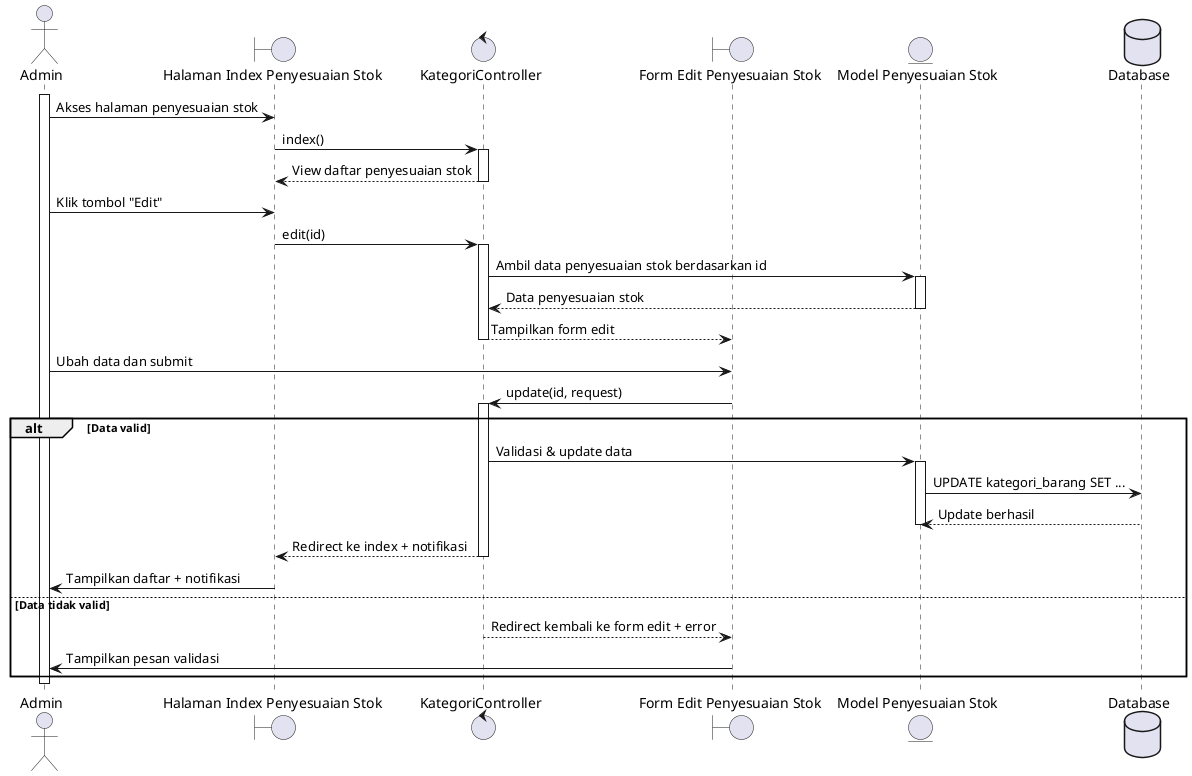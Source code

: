 @startuml
actor Admin

boundary "Halaman Index Penyesuaian Stok" as AdjustmentIndex
control "KategoriController" as Controller
boundary "Form Edit Penyesuaian Stok" as EditForm
entity "Model Penyesuaian Stok" as AdjustmentModel
database "Database" as DB

activate Admin
Admin -> AdjustmentIndex: Akses halaman penyesuaian stok
AdjustmentIndex -> Controller: index()
activate Controller
Controller --> AdjustmentIndex: View daftar penyesuaian stok
deactivate Controller

Admin -> AdjustmentIndex: Klik tombol "Edit"
AdjustmentIndex -> Controller: edit(id)
activate Controller
Controller -> AdjustmentModel: Ambil data penyesuaian stok berdasarkan id
activate AdjustmentModel
AdjustmentModel --> Controller: Data penyesuaian stok
deactivate AdjustmentModel
Controller --> EditForm: Tampilkan form edit
deactivate Controller

Admin -> EditForm: Ubah data dan submit
EditForm -> Controller: update(id, request)
activate Controller

alt Data valid
    Controller -> AdjustmentModel: Validasi & update data
    activate AdjustmentModel
    AdjustmentModel -> DB: UPDATE kategori_barang SET ...
    DB --> AdjustmentModel: Update berhasil
    deactivate AdjustmentModel

    Controller --> AdjustmentIndex: Redirect ke index + notifikasi
    deactivate Controller
    AdjustmentIndex -> Admin: Tampilkan daftar + notifikasi
else Data tidak valid
    Controller --> EditForm: Redirect kembali ke form edit + error
    deactivate Controller
    EditForm -> Admin: Tampilkan pesan validasi
end
deactivate Admin

@enduml
